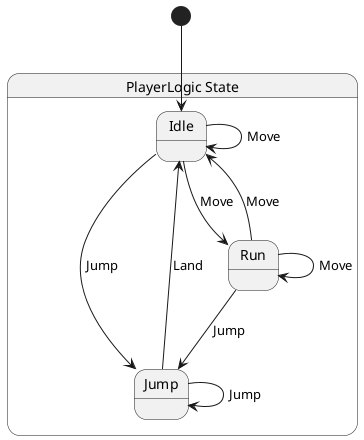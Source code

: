 @startuml PlayerLogic
state "PlayerLogic State" as PlatformExplorer_player_PlayerLogic_State {
  state "Idle" as PlatformExplorer_player_PlayerLogic_State_Idle
  state "Jump" as PlatformExplorer_player_PlayerLogic_State_Jump
  state "Run" as PlatformExplorer_player_PlayerLogic_State_Run
}

PlatformExplorer_player_PlayerLogic_State_Idle --> PlatformExplorer_player_PlayerLogic_State_Idle : Move
PlatformExplorer_player_PlayerLogic_State_Idle --> PlatformExplorer_player_PlayerLogic_State_Jump : Jump
PlatformExplorer_player_PlayerLogic_State_Idle --> PlatformExplorer_player_PlayerLogic_State_Run : Move
PlatformExplorer_player_PlayerLogic_State_Jump --> PlatformExplorer_player_PlayerLogic_State_Idle : Land
PlatformExplorer_player_PlayerLogic_State_Jump --> PlatformExplorer_player_PlayerLogic_State_Jump : Jump
PlatformExplorer_player_PlayerLogic_State_Run --> PlatformExplorer_player_PlayerLogic_State_Idle : Move
PlatformExplorer_player_PlayerLogic_State_Run --> PlatformExplorer_player_PlayerLogic_State_Jump : Jump
PlatformExplorer_player_PlayerLogic_State_Run --> PlatformExplorer_player_PlayerLogic_State_Run : Move
[*] --> PlatformExplorer_player_PlayerLogic_State_Idle
@enduml